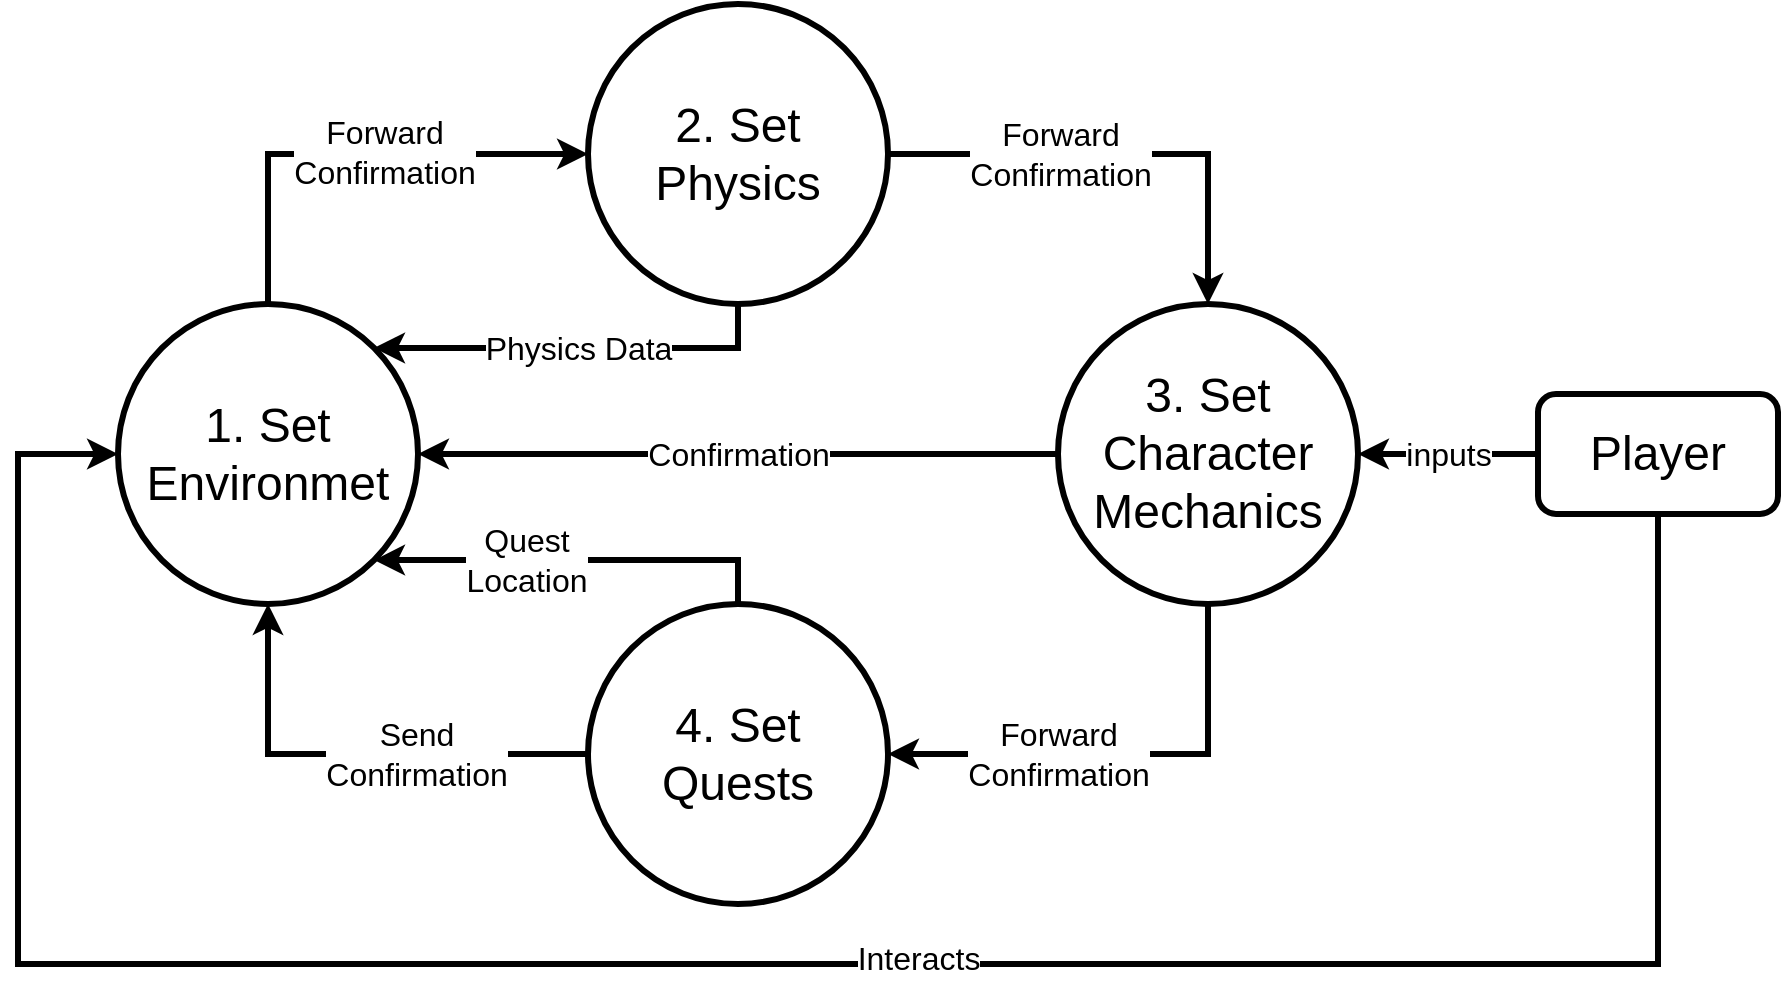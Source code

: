 <mxfile version="17.0.0" type="github">
  <diagram id="tWYl1M9mB_EIU04ViIMJ" name="Page-1">
    <mxGraphModel dx="2090" dy="643" grid="1" gridSize="10" guides="1" tooltips="1" connect="1" arrows="1" fold="1" page="1" pageScale="1" pageWidth="850" pageHeight="1100" math="0" shadow="0">
      <root>
        <mxCell id="0" />
        <mxCell id="1" parent="0" />
        <mxCell id="4vSwxPefx8NxM63G5225-21" style="edgeStyle=orthogonalEdgeStyle;rounded=0;orthogonalLoop=1;jettySize=auto;html=1;exitX=0.5;exitY=0;exitDx=0;exitDy=0;fontSize=24;strokeWidth=3;" edge="1" parent="1" source="4vSwxPefx8NxM63G5225-2" target="4vSwxPefx8NxM63G5225-16">
          <mxGeometry relative="1" as="geometry" />
        </mxCell>
        <mxCell id="4vSwxPefx8NxM63G5225-29" value="&lt;div&gt;Forward&lt;/div&gt;&lt;div&gt;Confirmation&lt;/div&gt;" style="edgeLabel;html=1;align=center;verticalAlign=middle;resizable=0;points=[];fontSize=16;" vertex="1" connectable="0" parent="4vSwxPefx8NxM63G5225-21">
          <mxGeometry x="0.131" y="1" relative="1" as="geometry">
            <mxPoint as="offset" />
          </mxGeometry>
        </mxCell>
        <mxCell id="4vSwxPefx8NxM63G5225-2" value="&lt;div&gt;1. Set Environmet&lt;br&gt;&lt;/div&gt;" style="ellipse;whiteSpace=wrap;html=1;aspect=fixed;fontSize=24;strokeWidth=3;" vertex="1" parent="1">
          <mxGeometry x="40" y="520" width="150" height="150" as="geometry" />
        </mxCell>
        <mxCell id="4vSwxPefx8NxM63G5225-22" value="&lt;div style=&quot;font-size: 16px;&quot;&gt;Forward&lt;/div&gt;&lt;div style=&quot;font-size: 16px;&quot;&gt;Confirmation&lt;br style=&quot;font-size: 16px;&quot;&gt;&lt;/div&gt;" style="edgeStyle=orthogonalEdgeStyle;rounded=0;orthogonalLoop=1;jettySize=auto;html=1;exitX=1;exitY=0.5;exitDx=0;exitDy=0;entryX=0.5;entryY=0;entryDx=0;entryDy=0;fontSize=16;strokeWidth=3;" edge="1" parent="1" source="4vSwxPefx8NxM63G5225-16" target="4vSwxPefx8NxM63G5225-17">
          <mxGeometry x="-0.277" relative="1" as="geometry">
            <mxPoint x="1" as="offset" />
          </mxGeometry>
        </mxCell>
        <mxCell id="4vSwxPefx8NxM63G5225-26" value="Physics Data" style="edgeStyle=orthogonalEdgeStyle;rounded=0;orthogonalLoop=1;jettySize=auto;html=1;exitX=0.5;exitY=1;exitDx=0;exitDy=0;entryX=1;entryY=0;entryDx=0;entryDy=0;fontSize=16;strokeWidth=3;" edge="1" parent="1" source="4vSwxPefx8NxM63G5225-16" target="4vSwxPefx8NxM63G5225-2">
          <mxGeometry relative="1" as="geometry" />
        </mxCell>
        <mxCell id="4vSwxPefx8NxM63G5225-16" value="&lt;div&gt;2. Set Physics&lt;/div&gt;" style="ellipse;whiteSpace=wrap;html=1;aspect=fixed;fontSize=24;strokeWidth=3;" vertex="1" parent="1">
          <mxGeometry x="275" y="370" width="150" height="150" as="geometry" />
        </mxCell>
        <mxCell id="4vSwxPefx8NxM63G5225-23" style="edgeStyle=orthogonalEdgeStyle;rounded=0;orthogonalLoop=1;jettySize=auto;html=1;exitX=0.5;exitY=1;exitDx=0;exitDy=0;fontSize=24;strokeWidth=3;" edge="1" parent="1" source="4vSwxPefx8NxM63G5225-17" target="4vSwxPefx8NxM63G5225-18">
          <mxGeometry relative="1" as="geometry" />
        </mxCell>
        <mxCell id="4vSwxPefx8NxM63G5225-30" value="&lt;div&gt;Forward&lt;/div&gt;&lt;div&gt;Confirmation&lt;/div&gt;" style="edgeLabel;html=1;align=center;verticalAlign=middle;resizable=0;points=[];fontSize=16;" vertex="1" connectable="0" parent="4vSwxPefx8NxM63G5225-23">
          <mxGeometry x="0.131" y="1" relative="1" as="geometry">
            <mxPoint x="-17" y="-1" as="offset" />
          </mxGeometry>
        </mxCell>
        <mxCell id="4vSwxPefx8NxM63G5225-25" value="Confirmation" style="edgeStyle=orthogonalEdgeStyle;rounded=0;orthogonalLoop=1;jettySize=auto;html=1;exitX=0;exitY=0.5;exitDx=0;exitDy=0;entryX=1;entryY=0.5;entryDx=0;entryDy=0;fontSize=16;strokeWidth=3;" edge="1" parent="1" source="4vSwxPefx8NxM63G5225-17" target="4vSwxPefx8NxM63G5225-2">
          <mxGeometry relative="1" as="geometry" />
        </mxCell>
        <mxCell id="4vSwxPefx8NxM63G5225-17" value="&lt;div&gt;3. Set Character&lt;/div&gt;&lt;div&gt;Mechanics&lt;br&gt;&lt;/div&gt;" style="ellipse;whiteSpace=wrap;html=1;aspect=fixed;fontSize=24;strokeWidth=3;" vertex="1" parent="1">
          <mxGeometry x="510" y="520" width="150" height="150" as="geometry" />
        </mxCell>
        <mxCell id="4vSwxPefx8NxM63G5225-24" value="&lt;div style=&quot;font-size: 16px;&quot;&gt;Send&lt;/div&gt;&lt;div style=&quot;font-size: 16px;&quot;&gt;Confirmation&lt;/div&gt;" style="edgeStyle=orthogonalEdgeStyle;rounded=0;orthogonalLoop=1;jettySize=auto;html=1;exitX=0;exitY=0.5;exitDx=0;exitDy=0;entryX=0.5;entryY=1;entryDx=0;entryDy=0;fontSize=16;strokeWidth=3;" edge="1" parent="1" source="4vSwxPefx8NxM63G5225-18" target="4vSwxPefx8NxM63G5225-2">
          <mxGeometry x="-0.277" relative="1" as="geometry">
            <mxPoint x="-1" as="offset" />
          </mxGeometry>
        </mxCell>
        <mxCell id="4vSwxPefx8NxM63G5225-27" style="edgeStyle=orthogonalEdgeStyle;rounded=0;orthogonalLoop=1;jettySize=auto;html=1;exitX=0.5;exitY=0;exitDx=0;exitDy=0;entryX=1;entryY=1;entryDx=0;entryDy=0;fontSize=24;strokeWidth=3;" edge="1" parent="1" source="4vSwxPefx8NxM63G5225-18" target="4vSwxPefx8NxM63G5225-2">
          <mxGeometry relative="1" as="geometry" />
        </mxCell>
        <mxCell id="4vSwxPefx8NxM63G5225-31" value="&lt;div&gt;Quest&lt;/div&gt;&lt;div&gt;Location&lt;/div&gt;" style="edgeLabel;html=1;align=center;verticalAlign=middle;resizable=0;points=[];fontSize=16;" vertex="1" connectable="0" parent="4vSwxPefx8NxM63G5225-27">
          <mxGeometry x="0.252" relative="1" as="geometry">
            <mxPoint x="-1" as="offset" />
          </mxGeometry>
        </mxCell>
        <mxCell id="4vSwxPefx8NxM63G5225-18" value="&lt;div&gt;4. Set&lt;/div&gt;&lt;div&gt;Quests&lt;br&gt;&lt;/div&gt;" style="ellipse;whiteSpace=wrap;html=1;aspect=fixed;fontSize=24;strokeWidth=3;" vertex="1" parent="1">
          <mxGeometry x="275" y="670" width="150" height="150" as="geometry" />
        </mxCell>
        <mxCell id="4vSwxPefx8NxM63G5225-28" value="inputs" style="edgeStyle=orthogonalEdgeStyle;rounded=0;orthogonalLoop=1;jettySize=auto;html=1;exitX=0;exitY=0.5;exitDx=0;exitDy=0;entryX=1;entryY=0.5;entryDx=0;entryDy=0;fontSize=16;strokeWidth=3;" edge="1" parent="1" source="4vSwxPefx8NxM63G5225-20" target="4vSwxPefx8NxM63G5225-17">
          <mxGeometry relative="1" as="geometry" />
        </mxCell>
        <mxCell id="4vSwxPefx8NxM63G5225-32" style="edgeStyle=orthogonalEdgeStyle;rounded=0;orthogonalLoop=1;jettySize=auto;html=1;exitX=0.5;exitY=1;exitDx=0;exitDy=0;entryX=0;entryY=0.5;entryDx=0;entryDy=0;fontSize=16;strokeWidth=3;" edge="1" parent="1" source="4vSwxPefx8NxM63G5225-20" target="4vSwxPefx8NxM63G5225-2">
          <mxGeometry relative="1" as="geometry">
            <Array as="points">
              <mxPoint x="810" y="850" />
              <mxPoint x="-10" y="850" />
              <mxPoint x="-10" y="595" />
            </Array>
          </mxGeometry>
        </mxCell>
        <mxCell id="4vSwxPefx8NxM63G5225-33" value="Interacts" style="edgeLabel;html=1;align=center;verticalAlign=middle;resizable=0;points=[];fontSize=16;" vertex="1" connectable="0" parent="4vSwxPefx8NxM63G5225-32">
          <mxGeometry x="-0.116" y="-3" relative="1" as="geometry">
            <mxPoint x="1" as="offset" />
          </mxGeometry>
        </mxCell>
        <mxCell id="4vSwxPefx8NxM63G5225-20" value="&lt;font style=&quot;font-size: 24px&quot;&gt;Player&lt;/font&gt;" style="rounded=1;whiteSpace=wrap;html=1;strokeWidth=3;" vertex="1" parent="1">
          <mxGeometry x="750" y="565" width="120" height="60" as="geometry" />
        </mxCell>
      </root>
    </mxGraphModel>
  </diagram>
</mxfile>
